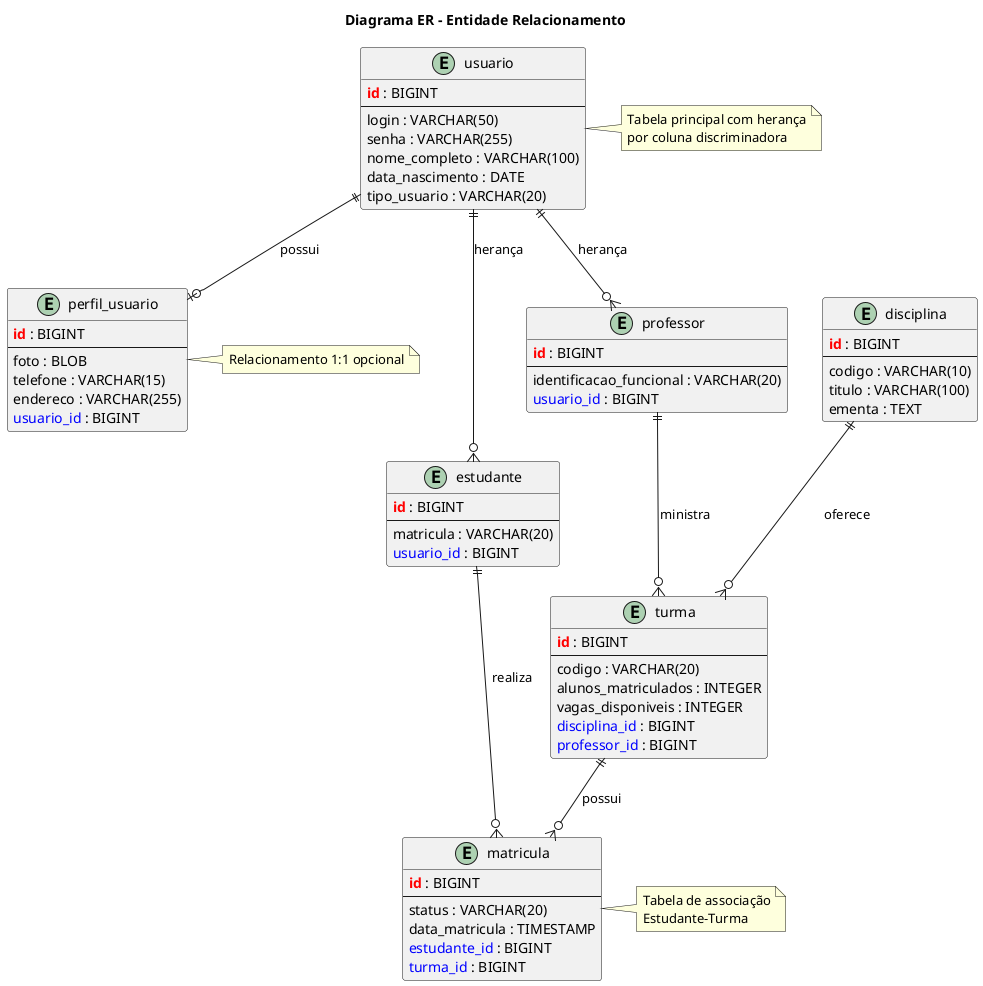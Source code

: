 @startuml er
!define ENTITY(e) entity e
!define PK(x) <b><color:red>x</color></b>
!define FK(x) <color:blue>x</color>

title Diagrama ER - Entidade Relacionamento

ENTITY(usuario) {
    PK(id) : BIGINT
    --
    login : VARCHAR(50)
    senha : VARCHAR(255)
    nome_completo : VARCHAR(100)
    data_nascimento : DATE
    tipo_usuario : VARCHAR(20)
}

ENTITY(perfil_usuario) {
    PK(id) : BIGINT
    --
    foto : BLOB
    telefone : VARCHAR(15)
    endereco : VARCHAR(255)
    FK(usuario_id) : BIGINT
}

ENTITY(estudante) {
    PK(id) : BIGINT
    --
    matricula : VARCHAR(20)
    FK(usuario_id) : BIGINT
}

ENTITY(professor) {
    PK(id) : BIGINT
    --
    identificacao_funcional : VARCHAR(20)
    FK(usuario_id) : BIGINT
}

ENTITY(disciplina) {
    PK(id) : BIGINT
    --
    codigo : VARCHAR(10)
    titulo : VARCHAR(100)
    ementa : TEXT
}

ENTITY(turma) {
    PK(id) : BIGINT
    --
    codigo : VARCHAR(20)
    alunos_matriculados : INTEGER
    vagas_disponiveis : INTEGER
    FK(disciplina_id) : BIGINT
    FK(professor_id) : BIGINT
}

ENTITY(matricula) {
    PK(id) : BIGINT
    --
    status : VARCHAR(20)
    data_matricula : TIMESTAMP
    FK(estudante_id) : BIGINT
    FK(turma_id) : BIGINT
}

' Relacionamentos
usuario ||--o| perfil_usuario : "possui"
usuario ||--o{ estudante : "herança"
usuario ||--o{ professor : "herança"
disciplina ||--o{ turma : "oferece"
professor ||--o{ turma : "ministra"
estudante ||--o{ matricula : "realiza"
turma ||--o{ matricula : "possui"

note right of usuario : Tabela principal com herança\npor coluna discriminadora
note right of perfil_usuario : Relacionamento 1:1 opcional
note right of matricula : Tabela de associação\nEstudante-Turma

@enduml